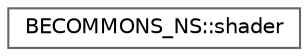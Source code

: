 digraph "Gráfico de Hierarquia de Classes"
{
 // LATEX_PDF_SIZE
  bgcolor="transparent";
  edge [fontname=Helvetica,fontsize=10,labelfontname=Helvetica,labelfontsize=10];
  node [fontname=Helvetica,fontsize=10,shape=box,height=0.2,width=0.4];
  rankdir="LR";
  Node0 [id="Node000000",label="BECOMMONS_NS::shader",height=0.2,width=0.4,color="grey40", fillcolor="white", style="filled",URL="$classBECOMMONS__NS_1_1shader.html",tooltip=" "];
}
